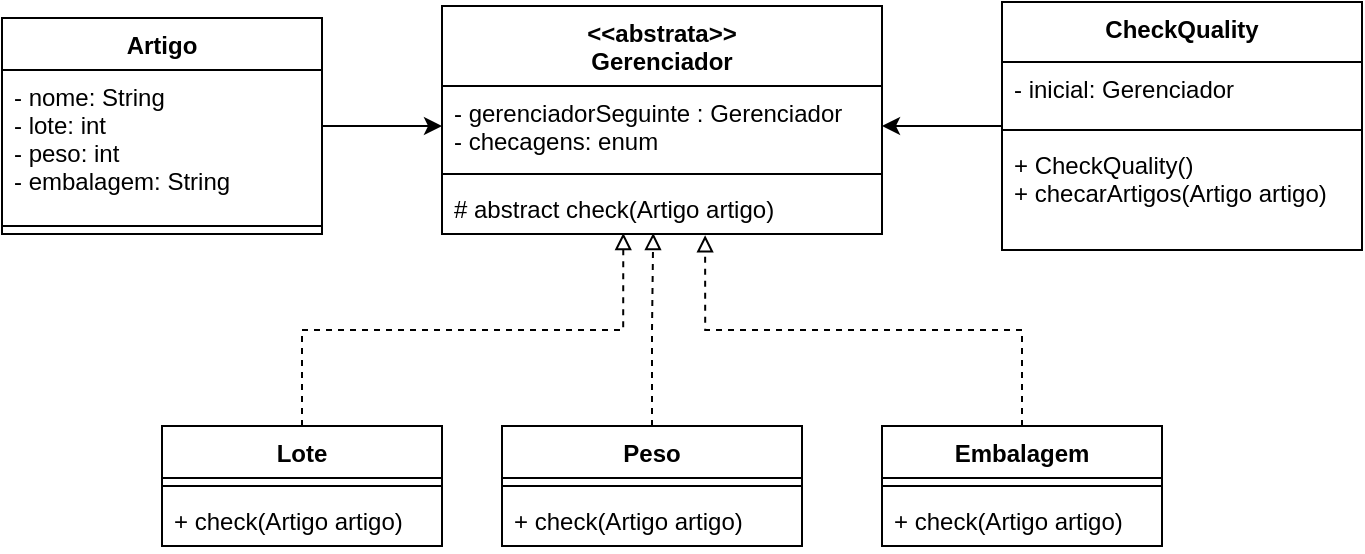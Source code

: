 <mxfile version="15.5.8" type="github">
  <diagram id="KXQsaINp2cschyCxnEVH" name="Page-1">
    <mxGraphModel dx="1695" dy="520" grid="1" gridSize="10" guides="1" tooltips="1" connect="1" arrows="1" fold="1" page="1" pageScale="1" pageWidth="827" pageHeight="1169" math="0" shadow="0">
      <root>
        <mxCell id="0" />
        <mxCell id="1" parent="0" />
        <mxCell id="FUPp8k_TAQpuRoAhEf-N-16" style="edgeStyle=orthogonalEdgeStyle;rounded=0;orthogonalLoop=1;jettySize=auto;html=1;entryX=1;entryY=0.5;entryDx=0;entryDy=0;endArrow=classic;endFill=1;" edge="1" parent="1" source="vYngIthFh2Yxpf4_tDEc-1" target="FUPp8k_TAQpuRoAhEf-N-9">
          <mxGeometry relative="1" as="geometry" />
        </mxCell>
        <mxCell id="vYngIthFh2Yxpf4_tDEc-1" value="CheckQuality" style="swimlane;fontStyle=1;align=center;verticalAlign=top;childLayout=stackLayout;horizontal=1;startSize=30;horizontalStack=0;resizeParent=1;resizeParentMax=0;resizeLast=0;collapsible=1;marginBottom=0;" parent="1" vertex="1">
          <mxGeometry x="430" y="208" width="180" height="124" as="geometry" />
        </mxCell>
        <mxCell id="vYngIthFh2Yxpf4_tDEc-2" value="- inicial: Gerenciador" style="text;strokeColor=none;fillColor=none;align=left;verticalAlign=top;spacingLeft=4;spacingRight=4;overflow=hidden;rotatable=0;points=[[0,0.5],[1,0.5]];portConstraint=eastwest;" parent="vYngIthFh2Yxpf4_tDEc-1" vertex="1">
          <mxGeometry y="30" width="180" height="30" as="geometry" />
        </mxCell>
        <mxCell id="vYngIthFh2Yxpf4_tDEc-3" value="" style="line;strokeWidth=1;fillColor=none;align=left;verticalAlign=middle;spacingTop=-1;spacingLeft=3;spacingRight=3;rotatable=0;labelPosition=right;points=[];portConstraint=eastwest;" parent="vYngIthFh2Yxpf4_tDEc-1" vertex="1">
          <mxGeometry y="60" width="180" height="8" as="geometry" />
        </mxCell>
        <mxCell id="vYngIthFh2Yxpf4_tDEc-4" value="+ CheckQuality()&#xa;+ checarArtigos(Artigo artigo)" style="text;strokeColor=none;fillColor=none;align=left;verticalAlign=top;spacingLeft=4;spacingRight=4;overflow=hidden;rotatable=0;points=[[0,0.5],[1,0.5]];portConstraint=eastwest;" parent="vYngIthFh2Yxpf4_tDEc-1" vertex="1">
          <mxGeometry y="68" width="180" height="56" as="geometry" />
        </mxCell>
        <mxCell id="FUPp8k_TAQpuRoAhEf-N-12" style="edgeStyle=orthogonalEdgeStyle;rounded=0;orthogonalLoop=1;jettySize=auto;html=1;entryX=0.412;entryY=0.981;entryDx=0;entryDy=0;entryPerimeter=0;dashed=1;endArrow=block;endFill=0;" edge="1" parent="1" source="vYngIthFh2Yxpf4_tDEc-5" target="FUPp8k_TAQpuRoAhEf-N-8">
          <mxGeometry relative="1" as="geometry" />
        </mxCell>
        <mxCell id="vYngIthFh2Yxpf4_tDEc-5" value="Lote" style="swimlane;fontStyle=1;align=center;verticalAlign=top;childLayout=stackLayout;horizontal=1;startSize=26;horizontalStack=0;resizeParent=1;resizeParentMax=0;resizeLast=0;collapsible=1;marginBottom=0;" parent="1" vertex="1">
          <mxGeometry x="10" y="420" width="140" height="60" as="geometry" />
        </mxCell>
        <mxCell id="vYngIthFh2Yxpf4_tDEc-7" value="" style="line;strokeWidth=1;fillColor=none;align=left;verticalAlign=middle;spacingTop=-1;spacingLeft=3;spacingRight=3;rotatable=0;labelPosition=right;points=[];portConstraint=eastwest;" parent="vYngIthFh2Yxpf4_tDEc-5" vertex="1">
          <mxGeometry y="26" width="140" height="8" as="geometry" />
        </mxCell>
        <mxCell id="vYngIthFh2Yxpf4_tDEc-8" value="+ check(Artigo artigo)" style="text;strokeColor=none;fillColor=none;align=left;verticalAlign=top;spacingLeft=4;spacingRight=4;overflow=hidden;rotatable=0;points=[[0,0.5],[1,0.5]];portConstraint=eastwest;" parent="vYngIthFh2Yxpf4_tDEc-5" vertex="1">
          <mxGeometry y="34" width="140" height="26" as="geometry" />
        </mxCell>
        <mxCell id="FUPp8k_TAQpuRoAhEf-N-13" style="edgeStyle=orthogonalEdgeStyle;rounded=0;orthogonalLoop=1;jettySize=auto;html=1;entryX=0.48;entryY=0.981;entryDx=0;entryDy=0;entryPerimeter=0;dashed=1;endArrow=block;endFill=0;" edge="1" parent="1" source="vYngIthFh2Yxpf4_tDEc-9" target="FUPp8k_TAQpuRoAhEf-N-8">
          <mxGeometry relative="1" as="geometry" />
        </mxCell>
        <mxCell id="vYngIthFh2Yxpf4_tDEc-9" value="Peso" style="swimlane;fontStyle=1;align=center;verticalAlign=top;childLayout=stackLayout;horizontal=1;startSize=26;horizontalStack=0;resizeParent=1;resizeParentMax=0;resizeLast=0;collapsible=1;marginBottom=0;" parent="1" vertex="1">
          <mxGeometry x="180" y="420" width="150" height="60" as="geometry" />
        </mxCell>
        <mxCell id="vYngIthFh2Yxpf4_tDEc-11" value="" style="line;strokeWidth=1;fillColor=none;align=left;verticalAlign=middle;spacingTop=-1;spacingLeft=3;spacingRight=3;rotatable=0;labelPosition=right;points=[];portConstraint=eastwest;" parent="vYngIthFh2Yxpf4_tDEc-9" vertex="1">
          <mxGeometry y="26" width="150" height="8" as="geometry" />
        </mxCell>
        <mxCell id="vYngIthFh2Yxpf4_tDEc-12" value="+ check(Artigo artigo)" style="text;strokeColor=none;fillColor=none;align=left;verticalAlign=top;spacingLeft=4;spacingRight=4;overflow=hidden;rotatable=0;points=[[0,0.5],[1,0.5]];portConstraint=eastwest;" parent="vYngIthFh2Yxpf4_tDEc-9" vertex="1">
          <mxGeometry y="34" width="150" height="26" as="geometry" />
        </mxCell>
        <mxCell id="FUPp8k_TAQpuRoAhEf-N-14" style="edgeStyle=orthogonalEdgeStyle;rounded=0;orthogonalLoop=1;jettySize=auto;html=1;entryX=0.598;entryY=1.024;entryDx=0;entryDy=0;entryPerimeter=0;dashed=1;endArrow=block;endFill=0;" edge="1" parent="1" source="vYngIthFh2Yxpf4_tDEc-13" target="FUPp8k_TAQpuRoAhEf-N-8">
          <mxGeometry relative="1" as="geometry" />
        </mxCell>
        <mxCell id="vYngIthFh2Yxpf4_tDEc-13" value="Embalagem" style="swimlane;fontStyle=1;align=center;verticalAlign=top;childLayout=stackLayout;horizontal=1;startSize=26;horizontalStack=0;resizeParent=1;resizeParentMax=0;resizeLast=0;collapsible=1;marginBottom=0;" parent="1" vertex="1">
          <mxGeometry x="370" y="420" width="140" height="60" as="geometry" />
        </mxCell>
        <mxCell id="vYngIthFh2Yxpf4_tDEc-15" value="" style="line;strokeWidth=1;fillColor=none;align=left;verticalAlign=middle;spacingTop=-1;spacingLeft=3;spacingRight=3;rotatable=0;labelPosition=right;points=[];portConstraint=eastwest;" parent="vYngIthFh2Yxpf4_tDEc-13" vertex="1">
          <mxGeometry y="26" width="140" height="8" as="geometry" />
        </mxCell>
        <mxCell id="vYngIthFh2Yxpf4_tDEc-16" value="+ check(Artigo artigo)" style="text;strokeColor=none;fillColor=none;align=left;verticalAlign=top;spacingLeft=4;spacingRight=4;overflow=hidden;rotatable=0;points=[[0,0.5],[1,0.5]];portConstraint=eastwest;" parent="vYngIthFh2Yxpf4_tDEc-13" vertex="1">
          <mxGeometry y="34" width="140" height="26" as="geometry" />
        </mxCell>
        <mxCell id="FUPp8k_TAQpuRoAhEf-N-15" style="edgeStyle=orthogonalEdgeStyle;rounded=0;orthogonalLoop=1;jettySize=auto;html=1;endArrow=classic;endFill=1;" edge="1" parent="1" source="vYngIthFh2Yxpf4_tDEc-17" target="FUPp8k_TAQpuRoAhEf-N-9">
          <mxGeometry relative="1" as="geometry" />
        </mxCell>
        <mxCell id="vYngIthFh2Yxpf4_tDEc-17" value="Artigo" style="swimlane;fontStyle=1;align=center;verticalAlign=top;childLayout=stackLayout;horizontal=1;startSize=26;horizontalStack=0;resizeParent=1;resizeParentMax=0;resizeLast=0;collapsible=1;marginBottom=0;" parent="1" vertex="1">
          <mxGeometry x="-70" y="216" width="160" height="108" as="geometry" />
        </mxCell>
        <mxCell id="vYngIthFh2Yxpf4_tDEc-18" value="- nome: String&#xa;- lote: int&#xa;- peso: int&#xa;- embalagem: String" style="text;strokeColor=none;fillColor=none;align=left;verticalAlign=top;spacingLeft=4;spacingRight=4;overflow=hidden;rotatable=0;points=[[0,0.5],[1,0.5]];portConstraint=eastwest;" parent="vYngIthFh2Yxpf4_tDEc-17" vertex="1">
          <mxGeometry y="26" width="160" height="74" as="geometry" />
        </mxCell>
        <mxCell id="vYngIthFh2Yxpf4_tDEc-19" value="" style="line;strokeWidth=1;fillColor=none;align=left;verticalAlign=middle;spacingTop=-1;spacingLeft=3;spacingRight=3;rotatable=0;labelPosition=right;points=[];portConstraint=eastwest;" parent="vYngIthFh2Yxpf4_tDEc-17" vertex="1">
          <mxGeometry y="100" width="160" height="8" as="geometry" />
        </mxCell>
        <mxCell id="FUPp8k_TAQpuRoAhEf-N-6" value="&lt;&lt;abstrata&gt;&gt;&#xa;Gerenciador" style="swimlane;fontStyle=1;align=center;verticalAlign=top;childLayout=stackLayout;horizontal=1;startSize=40;horizontalStack=0;resizeParent=1;resizeParentMax=0;resizeLast=0;collapsible=1;marginBottom=0;" vertex="1" parent="1">
          <mxGeometry x="150" y="210" width="220" height="114" as="geometry" />
        </mxCell>
        <mxCell id="FUPp8k_TAQpuRoAhEf-N-9" value="- gerenciadorSeguinte : Gerenciador&#xa;- checagens: enum" style="text;strokeColor=none;fillColor=none;align=left;verticalAlign=top;spacingLeft=4;spacingRight=4;overflow=hidden;rotatable=0;points=[[0,0.5],[1,0.5]];portConstraint=eastwest;" vertex="1" parent="FUPp8k_TAQpuRoAhEf-N-6">
          <mxGeometry y="40" width="220" height="40" as="geometry" />
        </mxCell>
        <mxCell id="FUPp8k_TAQpuRoAhEf-N-7" value="" style="line;strokeWidth=1;fillColor=none;align=left;verticalAlign=middle;spacingTop=-1;spacingLeft=3;spacingRight=3;rotatable=0;labelPosition=right;points=[];portConstraint=eastwest;" vertex="1" parent="FUPp8k_TAQpuRoAhEf-N-6">
          <mxGeometry y="80" width="220" height="8" as="geometry" />
        </mxCell>
        <mxCell id="FUPp8k_TAQpuRoAhEf-N-8" value="# abstract check(Artigo artigo)" style="text;strokeColor=none;fillColor=none;align=left;verticalAlign=top;spacingLeft=4;spacingRight=4;overflow=hidden;rotatable=0;points=[[0,0.5],[1,0.5]];portConstraint=eastwest;" vertex="1" parent="FUPp8k_TAQpuRoAhEf-N-6">
          <mxGeometry y="88" width="220" height="26" as="geometry" />
        </mxCell>
      </root>
    </mxGraphModel>
  </diagram>
</mxfile>
